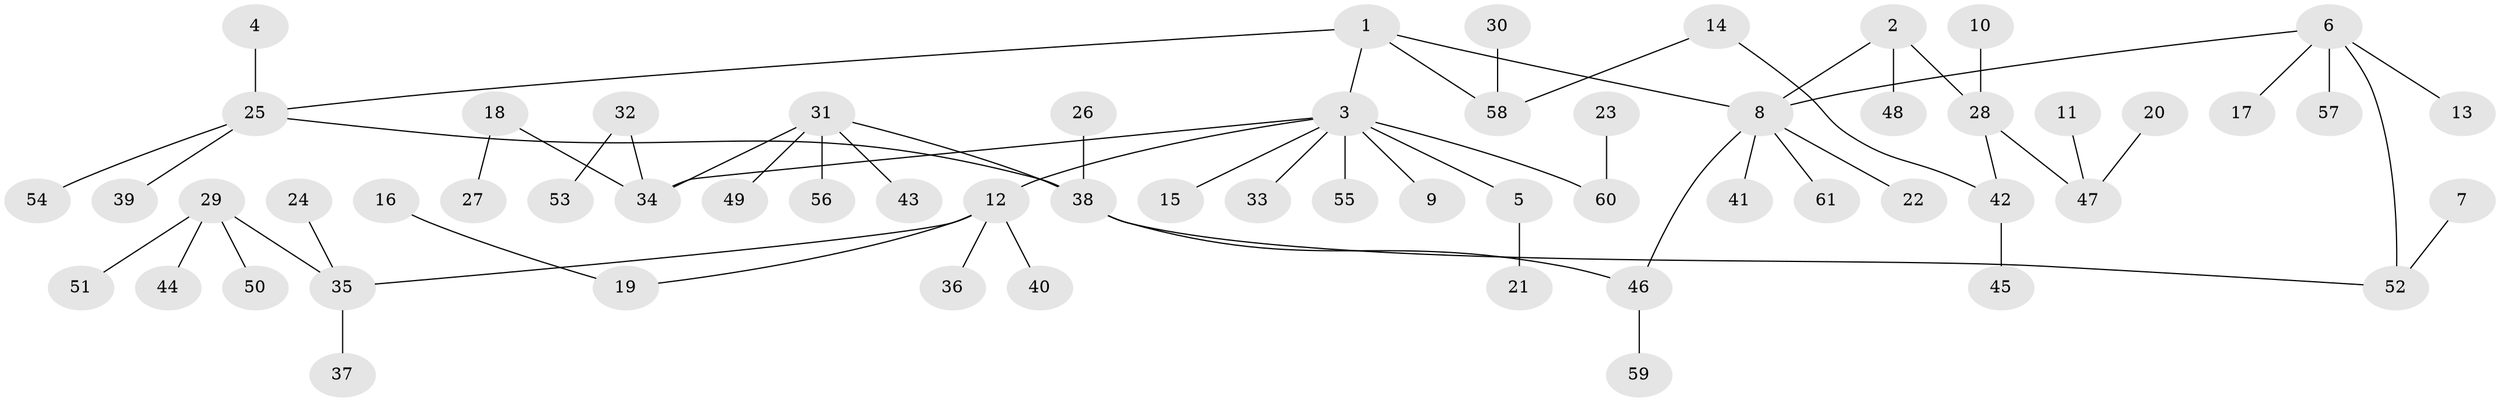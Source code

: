 // original degree distribution, {4: 0.08870967741935484, 7: 0.016129032258064516, 3: 0.07258064516129033, 6: 0.016129032258064516, 1: 0.4435483870967742, 2: 0.33064516129032256, 5: 0.03225806451612903}
// Generated by graph-tools (version 1.1) at 2025/49/03/09/25 03:49:16]
// undirected, 61 vertices, 64 edges
graph export_dot {
graph [start="1"]
  node [color=gray90,style=filled];
  1;
  2;
  3;
  4;
  5;
  6;
  7;
  8;
  9;
  10;
  11;
  12;
  13;
  14;
  15;
  16;
  17;
  18;
  19;
  20;
  21;
  22;
  23;
  24;
  25;
  26;
  27;
  28;
  29;
  30;
  31;
  32;
  33;
  34;
  35;
  36;
  37;
  38;
  39;
  40;
  41;
  42;
  43;
  44;
  45;
  46;
  47;
  48;
  49;
  50;
  51;
  52;
  53;
  54;
  55;
  56;
  57;
  58;
  59;
  60;
  61;
  1 -- 3 [weight=1.0];
  1 -- 8 [weight=1.0];
  1 -- 25 [weight=1.0];
  1 -- 58 [weight=1.0];
  2 -- 8 [weight=1.0];
  2 -- 28 [weight=1.0];
  2 -- 48 [weight=1.0];
  3 -- 5 [weight=1.0];
  3 -- 9 [weight=1.0];
  3 -- 12 [weight=1.0];
  3 -- 15 [weight=1.0];
  3 -- 33 [weight=1.0];
  3 -- 34 [weight=1.0];
  3 -- 55 [weight=1.0];
  3 -- 60 [weight=1.0];
  4 -- 25 [weight=1.0];
  5 -- 21 [weight=1.0];
  6 -- 8 [weight=1.0];
  6 -- 13 [weight=1.0];
  6 -- 17 [weight=1.0];
  6 -- 52 [weight=1.0];
  6 -- 57 [weight=1.0];
  7 -- 52 [weight=1.0];
  8 -- 22 [weight=1.0];
  8 -- 41 [weight=1.0];
  8 -- 46 [weight=1.0];
  8 -- 61 [weight=1.0];
  10 -- 28 [weight=1.0];
  11 -- 47 [weight=1.0];
  12 -- 19 [weight=1.0];
  12 -- 35 [weight=1.0];
  12 -- 36 [weight=1.0];
  12 -- 40 [weight=1.0];
  14 -- 42 [weight=1.0];
  14 -- 58 [weight=1.0];
  16 -- 19 [weight=1.0];
  18 -- 27 [weight=1.0];
  18 -- 34 [weight=1.0];
  20 -- 47 [weight=1.0];
  23 -- 60 [weight=1.0];
  24 -- 35 [weight=1.0];
  25 -- 38 [weight=1.0];
  25 -- 39 [weight=1.0];
  25 -- 54 [weight=1.0];
  26 -- 38 [weight=1.0];
  28 -- 42 [weight=1.0];
  28 -- 47 [weight=1.0];
  29 -- 35 [weight=1.0];
  29 -- 44 [weight=1.0];
  29 -- 50 [weight=1.0];
  29 -- 51 [weight=1.0];
  30 -- 58 [weight=1.0];
  31 -- 34 [weight=1.0];
  31 -- 38 [weight=1.0];
  31 -- 43 [weight=1.0];
  31 -- 49 [weight=1.0];
  31 -- 56 [weight=1.0];
  32 -- 34 [weight=1.0];
  32 -- 53 [weight=1.0];
  35 -- 37 [weight=1.0];
  38 -- 46 [weight=1.0];
  38 -- 52 [weight=1.0];
  42 -- 45 [weight=1.0];
  46 -- 59 [weight=1.0];
}
